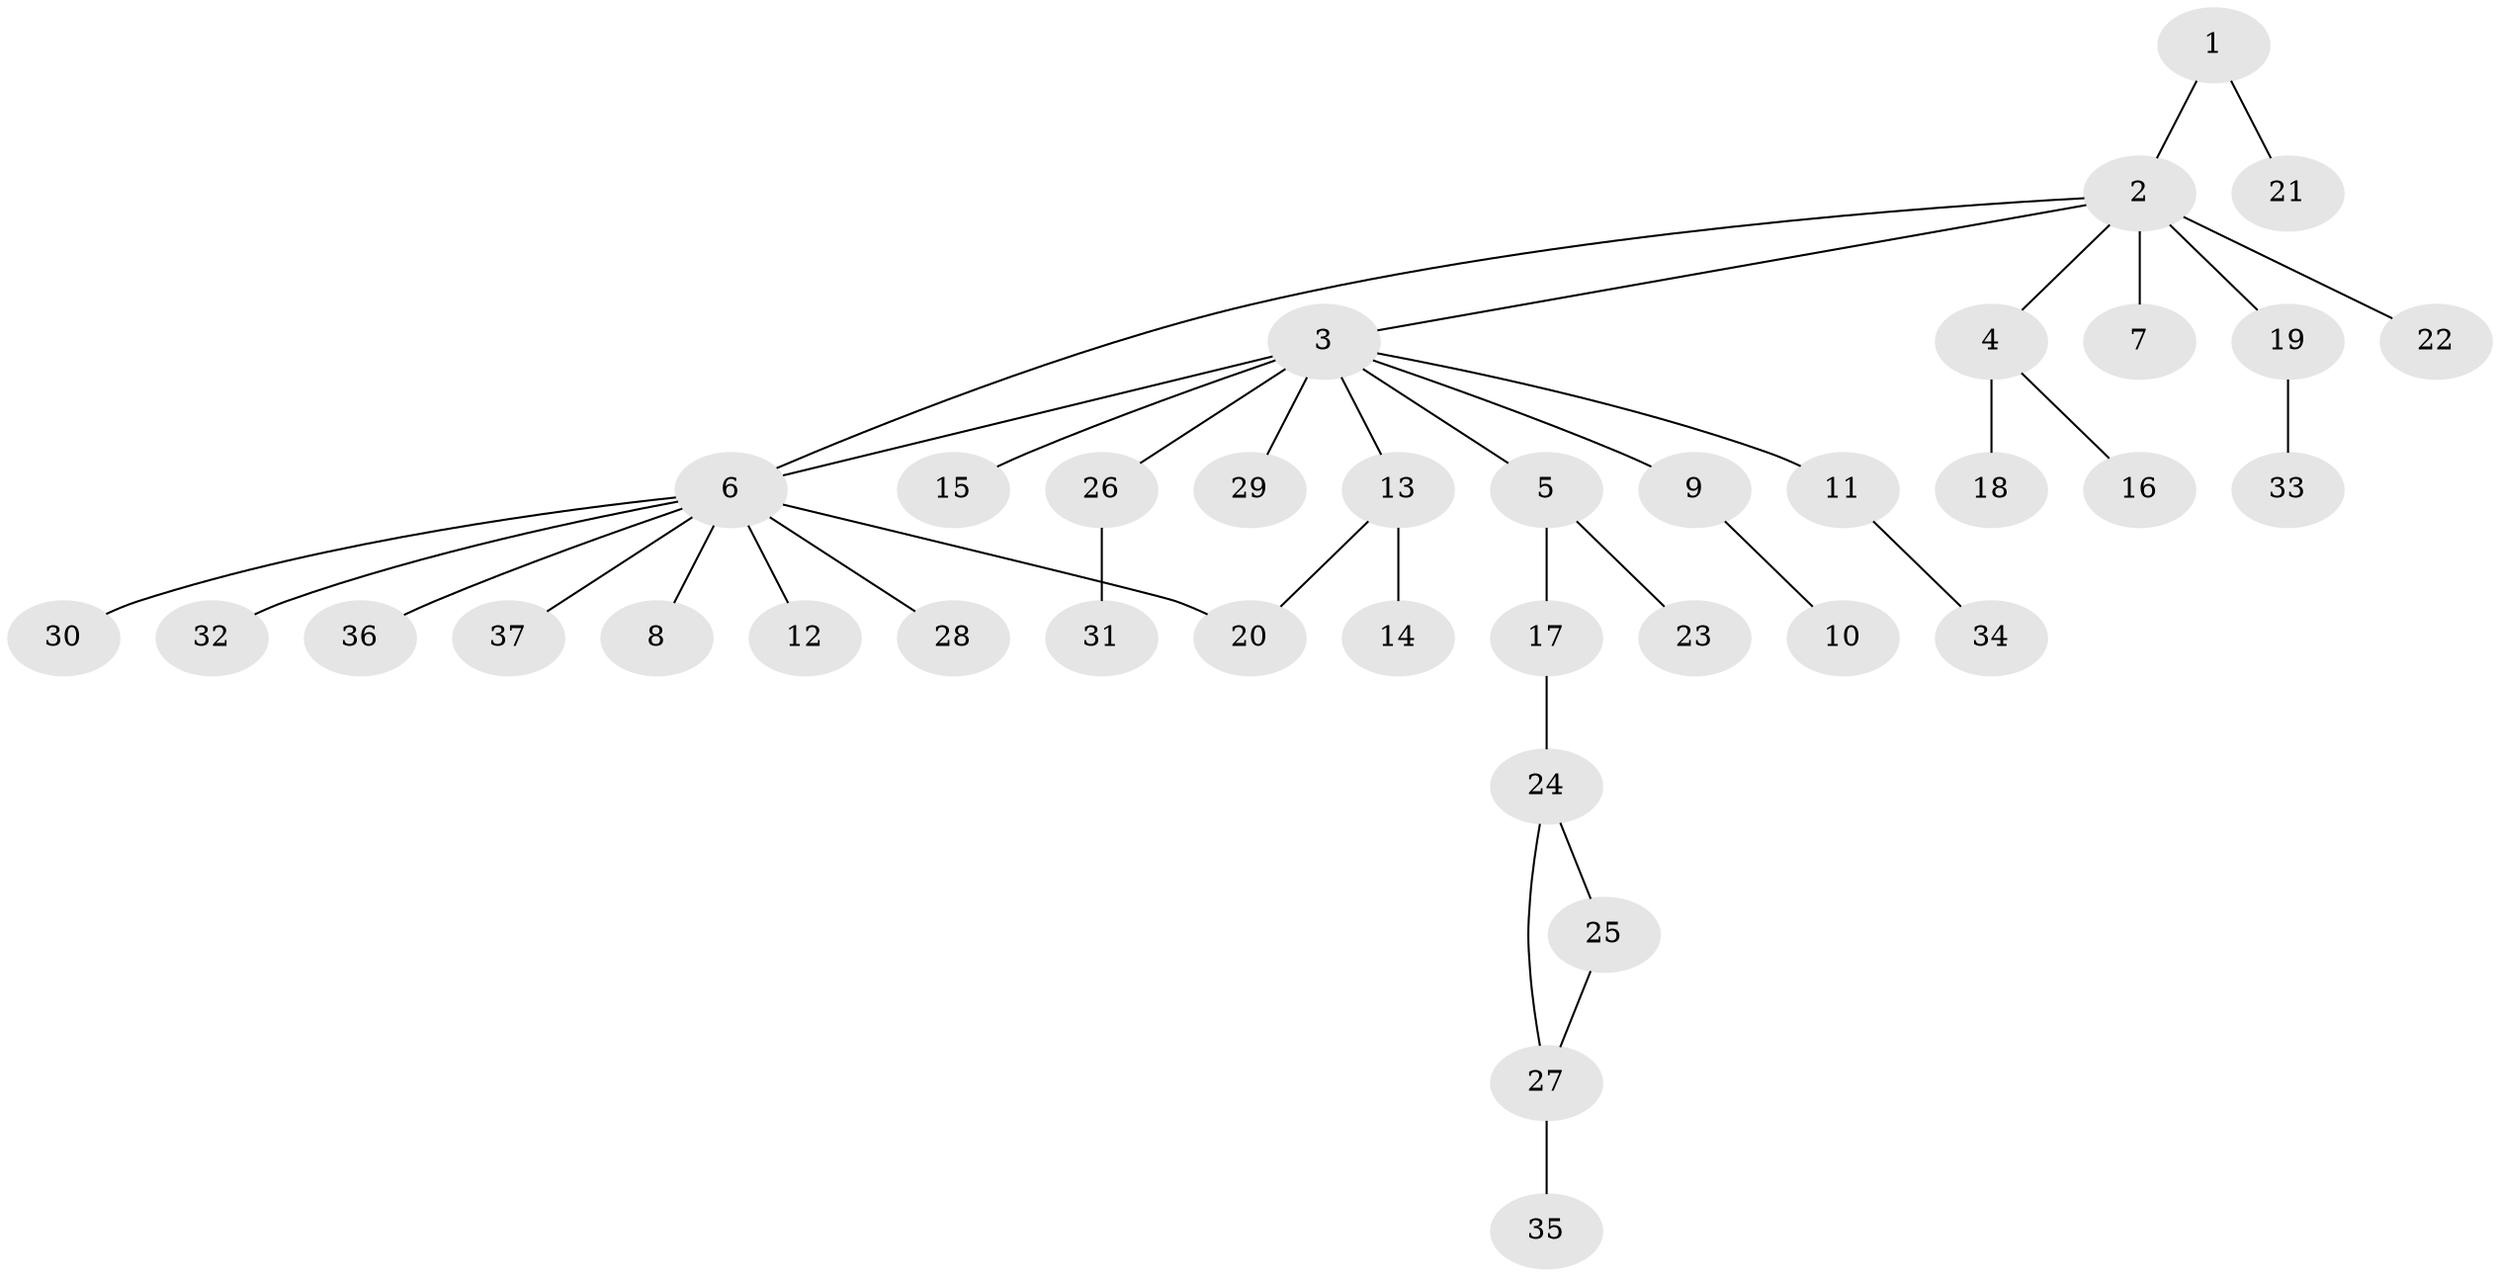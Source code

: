 // original degree distribution, {3: 0.06756756756756757, 16: 0.013513513513513514, 1: 0.6756756756756757, 11: 0.02702702702702703, 4: 0.04054054054054054, 6: 0.013513513513513514, 2: 0.14864864864864866, 9: 0.013513513513513514}
// Generated by graph-tools (version 1.1) at 2025/43/03/06/25 01:43:19]
// undirected, 37 vertices, 39 edges
graph export_dot {
graph [start="1"]
  node [color=gray90,style=filled];
  1;
  2;
  3;
  4;
  5;
  6;
  7;
  8;
  9;
  10;
  11;
  12;
  13;
  14;
  15;
  16;
  17;
  18;
  19;
  20;
  21;
  22;
  23;
  24;
  25;
  26;
  27;
  28;
  29;
  30;
  31;
  32;
  33;
  34;
  35;
  36;
  37;
  1 -- 2 [weight=1.0];
  1 -- 21 [weight=1.0];
  2 -- 3 [weight=1.0];
  2 -- 4 [weight=1.0];
  2 -- 6 [weight=1.0];
  2 -- 7 [weight=9.0];
  2 -- 19 [weight=1.0];
  2 -- 22 [weight=1.0];
  3 -- 5 [weight=1.0];
  3 -- 6 [weight=1.0];
  3 -- 9 [weight=1.0];
  3 -- 11 [weight=1.0];
  3 -- 13 [weight=1.0];
  3 -- 15 [weight=1.0];
  3 -- 26 [weight=1.0];
  3 -- 29 [weight=2.0];
  4 -- 16 [weight=1.0];
  4 -- 18 [weight=1.0];
  5 -- 17 [weight=3.0];
  5 -- 23 [weight=1.0];
  6 -- 8 [weight=1.0];
  6 -- 12 [weight=1.0];
  6 -- 20 [weight=1.0];
  6 -- 28 [weight=1.0];
  6 -- 30 [weight=1.0];
  6 -- 32 [weight=1.0];
  6 -- 36 [weight=1.0];
  6 -- 37 [weight=1.0];
  9 -- 10 [weight=1.0];
  11 -- 34 [weight=1.0];
  13 -- 14 [weight=6.0];
  13 -- 20 [weight=1.0];
  17 -- 24 [weight=1.0];
  19 -- 33 [weight=1.0];
  24 -- 25 [weight=1.0];
  24 -- 27 [weight=1.0];
  25 -- 27 [weight=1.0];
  26 -- 31 [weight=1.0];
  27 -- 35 [weight=1.0];
}
